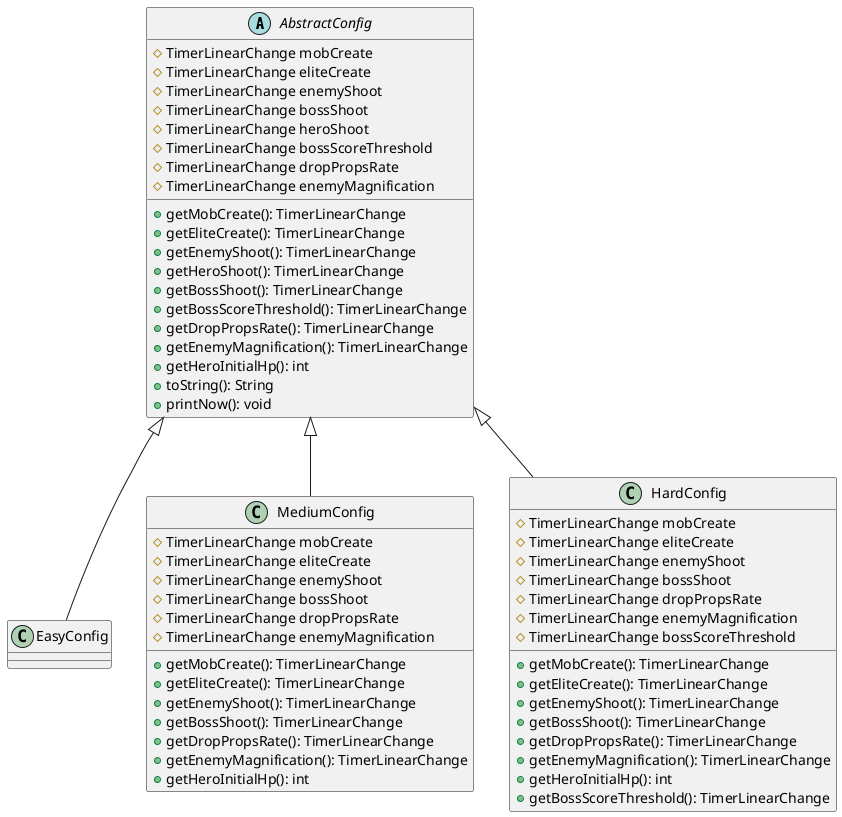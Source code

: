 @startuml
'https: //plantuml.com/class-diagram

abstract class AbstractConfig {
    # TimerLinearChange mobCreate
    # TimerLinearChange eliteCreate
    # TimerLinearChange enemyShoot
    # TimerLinearChange bossShoot
    # TimerLinearChange heroShoot
    # TimerLinearChange bossScoreThreshold
    # TimerLinearChange dropPropsRate
    # TimerLinearChange enemyMagnification
    + getMobCreate(): TimerLinearChange
    + getEliteCreate(): TimerLinearChange
    + getEnemyShoot(): TimerLinearChange
    + getHeroShoot(): TimerLinearChange
    + getBossShoot(): TimerLinearChange
    + getBossScoreThreshold(): TimerLinearChange
    + getDropPropsRate(): TimerLinearChange
    + getEnemyMagnification(): TimerLinearChange
    + getHeroInitialHp(): int
    + toString(): String
    + printNow(): void
}

class EasyConfig extends AbstractConfig

class MediumConfig extends AbstractConfig {
    # TimerLinearChange mobCreate
    # TimerLinearChange eliteCreate
    # TimerLinearChange enemyShoot
    # TimerLinearChange bossShoot
    # TimerLinearChange dropPropsRate
    # TimerLinearChange enemyMagnification
    + getMobCreate(): TimerLinearChange
    + getEliteCreate(): TimerLinearChange
    + getEnemyShoot(): TimerLinearChange
    + getBossShoot(): TimerLinearChange
    + getDropPropsRate(): TimerLinearChange
    + getEnemyMagnification(): TimerLinearChange
    + getHeroInitialHp(): int
}

class HardConfig extends AbstractConfig {
    # TimerLinearChange mobCreate
    # TimerLinearChange eliteCreate
    # TimerLinearChange enemyShoot
    # TimerLinearChange bossShoot
    # TimerLinearChange dropPropsRate
    # TimerLinearChange enemyMagnification
    # TimerLinearChange bossScoreThreshold
    + getMobCreate(): TimerLinearChange
    + getEliteCreate(): TimerLinearChange
    + getEnemyShoot(): TimerLinearChange
    + getBossShoot(): TimerLinearChange
    + getDropPropsRate(): TimerLinearChange
    + getEnemyMagnification(): TimerLinearChange
    + getHeroInitialHp(): int
    + getBossScoreThreshold(): TimerLinearChange
}

@enduml